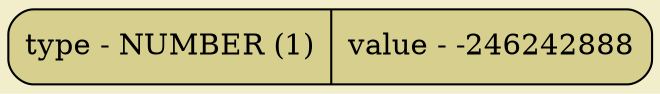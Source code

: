 digraph
{
bgcolor="#F2EECB";
rankdir = TB;
POINT_0x628a207a0610[shape=Mrecord, label = "type - NUMBER (1) | value - -246242888", style="filled",fillcolor="#D7CF8D"]
}
